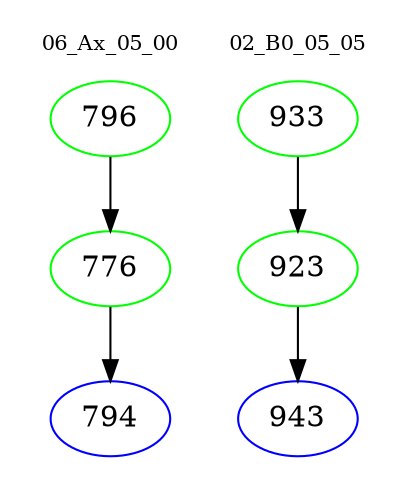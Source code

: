 digraph{
subgraph cluster_0 {
color = white
label = "06_Ax_05_00";
fontsize=10;
T0_796 [label="796", color="green"]
T0_796 -> T0_776 [color="black"]
T0_776 [label="776", color="green"]
T0_776 -> T0_794 [color="black"]
T0_794 [label="794", color="blue"]
}
subgraph cluster_1 {
color = white
label = "02_B0_05_05";
fontsize=10;
T1_933 [label="933", color="green"]
T1_933 -> T1_923 [color="black"]
T1_923 [label="923", color="green"]
T1_923 -> T1_943 [color="black"]
T1_943 [label="943", color="blue"]
}
}
